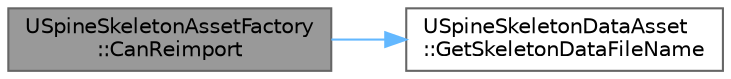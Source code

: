 digraph "USpineSkeletonAssetFactory::CanReimport"
{
 // LATEX_PDF_SIZE
  bgcolor="transparent";
  edge [fontname=Helvetica,fontsize=10,labelfontname=Helvetica,labelfontsize=10];
  node [fontname=Helvetica,fontsize=10,shape=box,height=0.2,width=0.4];
  rankdir="LR";
  Node1 [id="Node000001",label="USpineSkeletonAssetFactory\l::CanReimport",height=0.2,width=0.4,color="gray40", fillcolor="grey60", style="filled", fontcolor="black",tooltip=" "];
  Node1 -> Node2 [id="edge1_Node000001_Node000002",color="steelblue1",style="solid",tooltip=" "];
  Node2 [id="Node000002",label="USpineSkeletonDataAsset\l::GetSkeletonDataFileName",height=0.2,width=0.4,color="grey40", fillcolor="white", style="filled",URL="$class_u_spine_skeleton_data_asset.html#a748b86bfef5cb901c32b3656e6a687ff",tooltip=" "];
}
